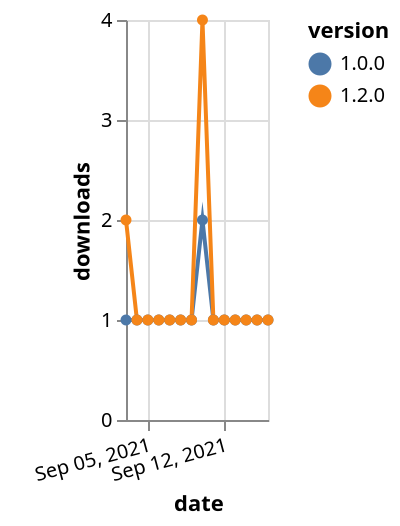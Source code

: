 {"$schema": "https://vega.github.io/schema/vega-lite/v5.json", "description": "A simple bar chart with embedded data.", "data": {"values": [{"date": "2021-09-03", "total": 159, "delta": 1, "version": "1.0.0"}, {"date": "2021-09-04", "total": 160, "delta": 1, "version": "1.0.0"}, {"date": "2021-09-05", "total": 161, "delta": 1, "version": "1.0.0"}, {"date": "2021-09-06", "total": 162, "delta": 1, "version": "1.0.0"}, {"date": "2021-09-07", "total": 163, "delta": 1, "version": "1.0.0"}, {"date": "2021-09-08", "total": 164, "delta": 1, "version": "1.0.0"}, {"date": "2021-09-09", "total": 165, "delta": 1, "version": "1.0.0"}, {"date": "2021-09-10", "total": 167, "delta": 2, "version": "1.0.0"}, {"date": "2021-09-11", "total": 168, "delta": 1, "version": "1.0.0"}, {"date": "2021-09-12", "total": 169, "delta": 1, "version": "1.0.0"}, {"date": "2021-09-13", "total": 170, "delta": 1, "version": "1.0.0"}, {"date": "2021-09-14", "total": 171, "delta": 1, "version": "1.0.0"}, {"date": "2021-09-15", "total": 172, "delta": 1, "version": "1.0.0"}, {"date": "2021-09-16", "total": 173, "delta": 1, "version": "1.0.0"}, {"date": "2021-09-03", "total": 119, "delta": 2, "version": "1.2.0"}, {"date": "2021-09-04", "total": 120, "delta": 1, "version": "1.2.0"}, {"date": "2021-09-05", "total": 121, "delta": 1, "version": "1.2.0"}, {"date": "2021-09-06", "total": 122, "delta": 1, "version": "1.2.0"}, {"date": "2021-09-07", "total": 123, "delta": 1, "version": "1.2.0"}, {"date": "2021-09-08", "total": 124, "delta": 1, "version": "1.2.0"}, {"date": "2021-09-09", "total": 125, "delta": 1, "version": "1.2.0"}, {"date": "2021-09-10", "total": 129, "delta": 4, "version": "1.2.0"}, {"date": "2021-09-11", "total": 130, "delta": 1, "version": "1.2.0"}, {"date": "2021-09-12", "total": 131, "delta": 1, "version": "1.2.0"}, {"date": "2021-09-13", "total": 132, "delta": 1, "version": "1.2.0"}, {"date": "2021-09-14", "total": 133, "delta": 1, "version": "1.2.0"}, {"date": "2021-09-15", "total": 134, "delta": 1, "version": "1.2.0"}, {"date": "2021-09-16", "total": 135, "delta": 1, "version": "1.2.0"}]}, "width": "container", "mark": {"type": "line", "point": {"filled": true}}, "encoding": {"x": {"field": "date", "type": "temporal", "timeUnit": "yearmonthdate", "title": "date", "axis": {"labelAngle": -15}}, "y": {"field": "delta", "type": "quantitative", "title": "downloads"}, "color": {"field": "version", "type": "nominal"}, "tooltip": {"field": "delta"}}}